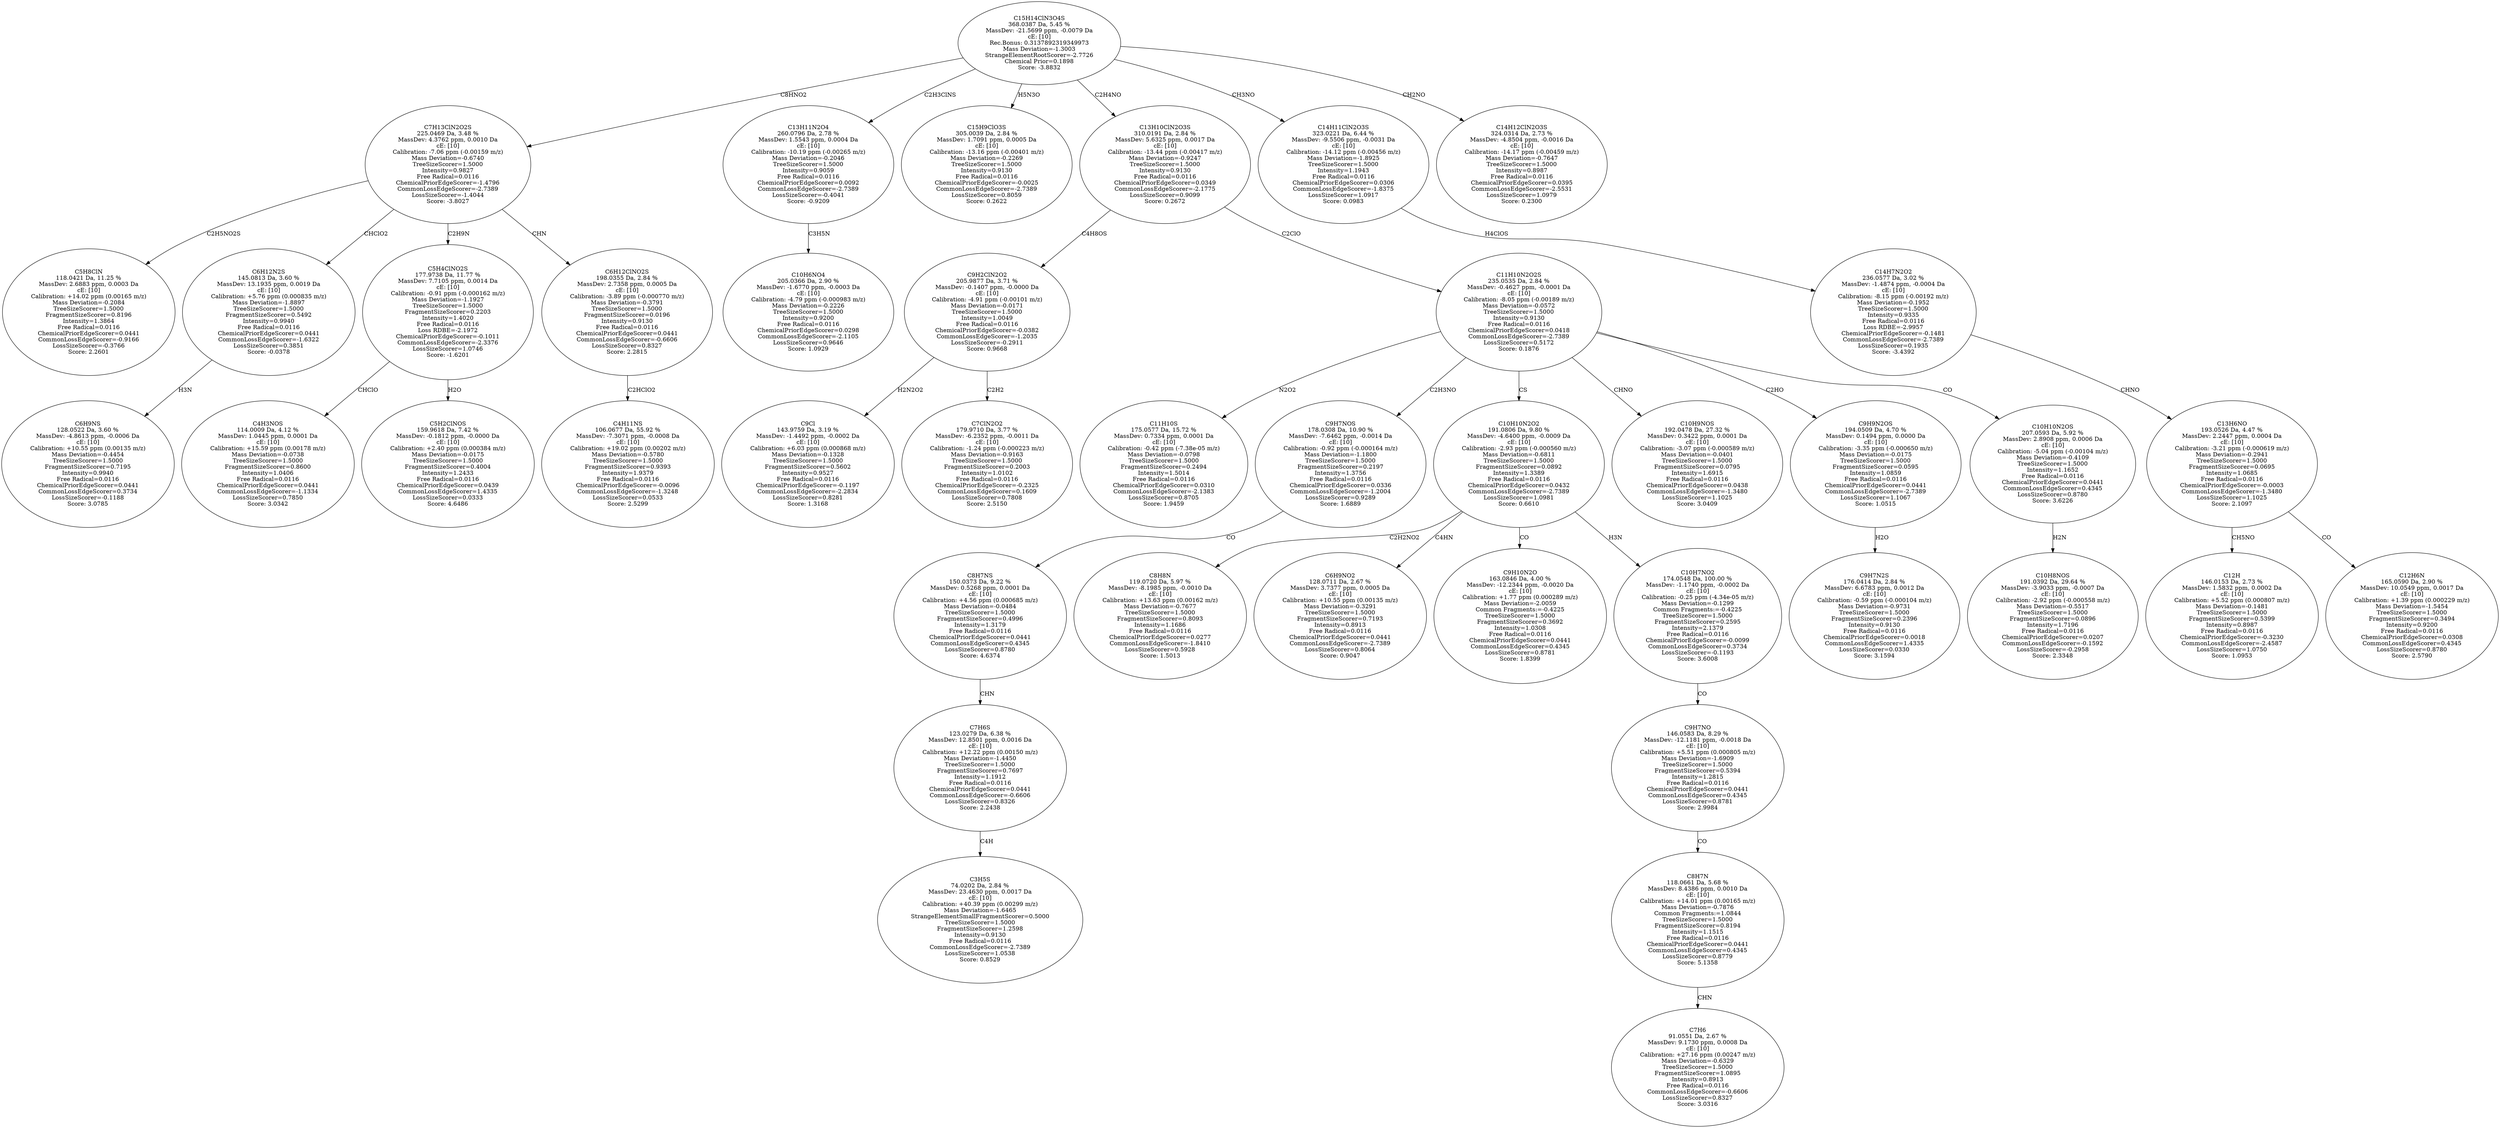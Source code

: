 strict digraph {
v1 [label="C5H8ClN\n118.0421 Da, 11.25 %\nMassDev: 2.6883 ppm, 0.0003 Da\ncE: [10]\nCalibration: +14.02 ppm (0.00165 m/z)\nMass Deviation=-0.2084\nTreeSizeScorer=1.5000\nFragmentSizeScorer=0.8196\nIntensity=1.3864\nFree Radical=0.0116\nChemicalPriorEdgeScorer=0.0441\nCommonLossEdgeScorer=-0.9166\nLossSizeScorer=-0.3766\nScore: 2.2601"];
v2 [label="C6H9NS\n128.0522 Da, 3.60 %\nMassDev: -4.8613 ppm, -0.0006 Da\ncE: [10]\nCalibration: +10.55 ppm (0.00135 m/z)\nMass Deviation=-0.4454\nTreeSizeScorer=1.5000\nFragmentSizeScorer=0.7195\nIntensity=0.9940\nFree Radical=0.0116\nChemicalPriorEdgeScorer=0.0441\nCommonLossEdgeScorer=0.3734\nLossSizeScorer=-0.1188\nScore: 3.0785"];
v3 [label="C6H12N2S\n145.0813 Da, 3.60 %\nMassDev: 13.1935 ppm, 0.0019 Da\ncE: [10]\nCalibration: +5.76 ppm (0.000835 m/z)\nMass Deviation=-1.8897\nTreeSizeScorer=1.5000\nFragmentSizeScorer=0.5492\nIntensity=0.9940\nFree Radical=0.0116\nChemicalPriorEdgeScorer=0.0441\nCommonLossEdgeScorer=-1.6322\nLossSizeScorer=0.3851\nScore: -0.0378"];
v4 [label="C4H3NOS\n114.0009 Da, 4.12 %\nMassDev: 1.0445 ppm, 0.0001 Da\ncE: [10]\nCalibration: +15.59 ppm (0.00178 m/z)\nMass Deviation=-0.0738\nTreeSizeScorer=1.5000\nFragmentSizeScorer=0.8600\nIntensity=1.0406\nFree Radical=0.0116\nChemicalPriorEdgeScorer=0.0441\nCommonLossEdgeScorer=-1.1334\nLossSizeScorer=0.7850\nScore: 3.0342"];
v5 [label="C5H2ClNOS\n159.9618 Da, 7.42 %\nMassDev: -0.1812 ppm, -0.0000 Da\ncE: [10]\nCalibration: +2.40 ppm (0.000384 m/z)\nMass Deviation=-0.0175\nTreeSizeScorer=1.5000\nFragmentSizeScorer=0.4004\nIntensity=1.2433\nFree Radical=0.0116\nChemicalPriorEdgeScorer=0.0439\nCommonLossEdgeScorer=1.4335\nLossSizeScorer=0.0333\nScore: 4.6486"];
v6 [label="C5H4ClNO2S\n177.9738 Da, 11.77 %\nMassDev: 7.7105 ppm, 0.0014 Da\ncE: [10]\nCalibration: -0.91 ppm (-0.000162 m/z)\nMass Deviation=-1.1927\nTreeSizeScorer=1.5000\nFragmentSizeScorer=0.2203\nIntensity=1.4020\nFree Radical=0.0116\nLoss RDBE=-2.1972\nChemicalPriorEdgeScorer=-0.1011\nCommonLossEdgeScorer=-2.3376\nLossSizeScorer=1.0746\nScore: -1.6201"];
v7 [label="C4H11NS\n106.0677 Da, 55.92 %\nMassDev: -7.3071 ppm, -0.0008 Da\ncE: [10]\nCalibration: +19.02 ppm (0.00202 m/z)\nMass Deviation=-0.5780\nTreeSizeScorer=1.5000\nFragmentSizeScorer=0.9393\nIntensity=1.9379\nFree Radical=0.0116\nChemicalPriorEdgeScorer=-0.0096\nCommonLossEdgeScorer=-1.3248\nLossSizeScorer=0.0533\nScore: 2.5299"];
v8 [label="C6H12ClNO2S\n198.0355 Da, 2.84 %\nMassDev: 2.7358 ppm, 0.0005 Da\ncE: [10]\nCalibration: -3.89 ppm (-0.000770 m/z)\nMass Deviation=-0.3791\nTreeSizeScorer=1.5000\nFragmentSizeScorer=0.0196\nIntensity=0.9130\nFree Radical=0.0116\nChemicalPriorEdgeScorer=0.0441\nCommonLossEdgeScorer=-0.6606\nLossSizeScorer=0.8327\nScore: 2.2815"];
v9 [label="C7H13ClN2O2S\n225.0469 Da, 3.48 %\nMassDev: 4.3762 ppm, 0.0010 Da\ncE: [10]\nCalibration: -7.06 ppm (-0.00159 m/z)\nMass Deviation=-0.6740\nTreeSizeScorer=1.5000\nIntensity=0.9827\nFree Radical=0.0116\nChemicalPriorEdgeScorer=-1.4796\nCommonLossEdgeScorer=-2.7389\nLossSizeScorer=-1.4044\nScore: -3.8027"];
v10 [label="C10H6NO4\n205.0366 Da, 2.90 %\nMassDev: -1.6770 ppm, -0.0003 Da\ncE: [10]\nCalibration: -4.79 ppm (-0.000983 m/z)\nMass Deviation=-0.2226\nTreeSizeScorer=1.5000\nIntensity=0.9200\nFree Radical=0.0116\nChemicalPriorEdgeScorer=0.0298\nCommonLossEdgeScorer=-2.1105\nLossSizeScorer=0.9646\nScore: 1.0929"];
v11 [label="C13H11N2O4\n260.0796 Da, 2.78 %\nMassDev: 1.5543 ppm, 0.0004 Da\ncE: [10]\nCalibration: -10.19 ppm (-0.00265 m/z)\nMass Deviation=-0.2046\nTreeSizeScorer=1.5000\nIntensity=0.9059\nFree Radical=0.0116\nChemicalPriorEdgeScorer=0.0092\nCommonLossEdgeScorer=-2.7389\nLossSizeScorer=-0.4041\nScore: -0.9209"];
v12 [label="C15H9ClO3S\n305.0039 Da, 2.84 %\nMassDev: 1.7091 ppm, 0.0005 Da\ncE: [10]\nCalibration: -13.16 ppm (-0.00401 m/z)\nMass Deviation=-0.2269\nTreeSizeScorer=1.5000\nIntensity=0.9130\nFree Radical=0.0116\nChemicalPriorEdgeScorer=-0.0025\nCommonLossEdgeScorer=-2.7389\nLossSizeScorer=0.8059\nScore: 0.2622"];
v13 [label="C9Cl\n143.9759 Da, 3.19 %\nMassDev: -1.4492 ppm, -0.0002 Da\ncE: [10]\nCalibration: +6.03 ppm (0.000868 m/z)\nMass Deviation=-0.1328\nTreeSizeScorer=1.5000\nFragmentSizeScorer=0.5602\nIntensity=0.9527\nFree Radical=0.0116\nChemicalPriorEdgeScorer=-0.1197\nCommonLossEdgeScorer=-2.2834\nLossSizeScorer=0.8281\nScore: 1.3168"];
v14 [label="C7ClN2O2\n179.9710 Da, 3.77 %\nMassDev: -6.2352 ppm, -0.0011 Da\ncE: [10]\nCalibration: -1.24 ppm (-0.000223 m/z)\nMass Deviation=-0.9163\nTreeSizeScorer=1.5000\nFragmentSizeScorer=0.2003\nIntensity=1.0102\nFree Radical=0.0116\nChemicalPriorEdgeScorer=-0.2325\nCommonLossEdgeScorer=0.1609\nLossSizeScorer=0.7808\nScore: 2.5150"];
v15 [label="C9H2ClN2O2\n205.9877 Da, 3.71 %\nMassDev: -0.1407 ppm, -0.0000 Da\ncE: [10]\nCalibration: -4.91 ppm (-0.00101 m/z)\nMass Deviation=-0.0171\nTreeSizeScorer=1.5000\nIntensity=1.0049\nFree Radical=0.0116\nChemicalPriorEdgeScorer=-0.0382\nCommonLossEdgeScorer=-1.2035\nLossSizeScorer=-0.2911\nScore: 0.9668"];
v16 [label="C11H10S\n175.0577 Da, 15.72 %\nMassDev: 0.7334 ppm, 0.0001 Da\ncE: [10]\nCalibration: -0.42 ppm (-7.38e-05 m/z)\nMass Deviation=-0.0798\nTreeSizeScorer=1.5000\nFragmentSizeScorer=0.2494\nIntensity=1.5014\nFree Radical=0.0116\nChemicalPriorEdgeScorer=0.0310\nCommonLossEdgeScorer=-2.1383\nLossSizeScorer=0.8705\nScore: 1.9459"];
v17 [label="C3H5S\n74.0202 Da, 2.84 %\nMassDev: 23.4630 ppm, 0.0017 Da\ncE: [10]\nCalibration: +40.39 ppm (0.00299 m/z)\nMass Deviation=-1.6465\nStrangeElementSmallFragmentScorer=0.5000\nTreeSizeScorer=1.5000\nFragmentSizeScorer=1.2598\nIntensity=0.9130\nFree Radical=0.0116\nCommonLossEdgeScorer=-2.7389\nLossSizeScorer=1.0538\nScore: 0.8529"];
v18 [label="C7H6S\n123.0279 Da, 6.38 %\nMassDev: 12.8501 ppm, 0.0016 Da\ncE: [10]\nCalibration: +12.22 ppm (0.00150 m/z)\nMass Deviation=-1.4450\nTreeSizeScorer=1.5000\nFragmentSizeScorer=0.7697\nIntensity=1.1912\nFree Radical=0.0116\nChemicalPriorEdgeScorer=0.0441\nCommonLossEdgeScorer=-0.6606\nLossSizeScorer=0.8326\nScore: 2.2438"];
v19 [label="C8H7NS\n150.0373 Da, 9.22 %\nMassDev: 0.5268 ppm, 0.0001 Da\ncE: [10]\nCalibration: +4.56 ppm (0.000685 m/z)\nMass Deviation=-0.0484\nTreeSizeScorer=1.5000\nFragmentSizeScorer=0.4996\nIntensity=1.3179\nFree Radical=0.0116\nChemicalPriorEdgeScorer=0.0441\nCommonLossEdgeScorer=0.4345\nLossSizeScorer=0.8780\nScore: 4.6374"];
v20 [label="C9H7NOS\n178.0308 Da, 10.90 %\nMassDev: -7.6462 ppm, -0.0014 Da\ncE: [10]\nCalibration: -0.92 ppm (-0.000164 m/z)\nMass Deviation=-1.1800\nTreeSizeScorer=1.5000\nFragmentSizeScorer=0.2197\nIntensity=1.3756\nFree Radical=0.0116\nChemicalPriorEdgeScorer=0.0336\nCommonLossEdgeScorer=-1.2004\nLossSizeScorer=0.9289\nScore: 1.6889"];
v21 [label="C8H8N\n119.0720 Da, 5.97 %\nMassDev: -8.1985 ppm, -0.0010 Da\ncE: [10]\nCalibration: +13.63 ppm (0.00162 m/z)\nMass Deviation=-0.7677\nTreeSizeScorer=1.5000\nFragmentSizeScorer=0.8093\nIntensity=1.1686\nFree Radical=0.0116\nChemicalPriorEdgeScorer=0.0277\nCommonLossEdgeScorer=-1.8410\nLossSizeScorer=0.5928\nScore: 1.5013"];
v22 [label="C6H9NO2\n128.0711 Da, 2.67 %\nMassDev: 3.7377 ppm, 0.0005 Da\ncE: [10]\nCalibration: +10.55 ppm (0.00135 m/z)\nMass Deviation=-0.3291\nTreeSizeScorer=1.5000\nFragmentSizeScorer=0.7193\nIntensity=0.8913\nFree Radical=0.0116\nChemicalPriorEdgeScorer=0.0441\nCommonLossEdgeScorer=-2.7389\nLossSizeScorer=0.8064\nScore: 0.9047"];
v23 [label="C9H10N2O\n163.0846 Da, 4.00 %\nMassDev: -12.2344 ppm, -0.0020 Da\ncE: [10]\nCalibration: +1.77 ppm (0.000289 m/z)\nMass Deviation=-2.0059\nCommon Fragments:=-0.4225\nTreeSizeScorer=1.5000\nFragmentSizeScorer=0.3692\nIntensity=1.0308\nFree Radical=0.0116\nChemicalPriorEdgeScorer=0.0441\nCommonLossEdgeScorer=0.4345\nLossSizeScorer=0.8781\nScore: 1.8399"];
v24 [label="C7H6\n91.0551 Da, 2.67 %\nMassDev: 9.1730 ppm, 0.0008 Da\ncE: [10]\nCalibration: +27.16 ppm (0.00247 m/z)\nMass Deviation=-0.6329\nTreeSizeScorer=1.5000\nFragmentSizeScorer=1.0895\nIntensity=0.8913\nFree Radical=0.0116\nCommonLossEdgeScorer=-0.6606\nLossSizeScorer=0.8327\nScore: 3.0316"];
v25 [label="C8H7N\n118.0661 Da, 5.68 %\nMassDev: 8.4386 ppm, 0.0010 Da\ncE: [10]\nCalibration: +14.01 ppm (0.00165 m/z)\nMass Deviation=-0.7876\nCommon Fragments:=1.0844\nTreeSizeScorer=1.5000\nFragmentSizeScorer=0.8194\nIntensity=1.1515\nFree Radical=0.0116\nChemicalPriorEdgeScorer=0.0441\nCommonLossEdgeScorer=0.4345\nLossSizeScorer=0.8779\nScore: 5.1358"];
v26 [label="C9H7NO\n146.0583 Da, 8.29 %\nMassDev: -12.1181 ppm, -0.0018 Da\ncE: [10]\nCalibration: +5.51 ppm (0.000805 m/z)\nMass Deviation=-1.6909\nTreeSizeScorer=1.5000\nFragmentSizeScorer=0.5394\nIntensity=1.2815\nFree Radical=0.0116\nChemicalPriorEdgeScorer=0.0441\nCommonLossEdgeScorer=0.4345\nLossSizeScorer=0.8781\nScore: 2.9984"];
v27 [label="C10H7NO2\n174.0548 Da, 100.00 %\nMassDev: -1.1740 ppm, -0.0002 Da\ncE: [10]\nCalibration: -0.25 ppm (-4.34e-05 m/z)\nMass Deviation=-0.1299\nCommon Fragments:=-0.4225\nTreeSizeScorer=1.5000\nFragmentSizeScorer=0.2595\nIntensity=2.1379\nFree Radical=0.0116\nChemicalPriorEdgeScorer=-0.0099\nCommonLossEdgeScorer=0.3734\nLossSizeScorer=-0.1193\nScore: 3.6008"];
v28 [label="C10H10N2O2\n191.0806 Da, 9.80 %\nMassDev: -4.6400 ppm, -0.0009 Da\ncE: [10]\nCalibration: -2.93 ppm (-0.000560 m/z)\nMass Deviation=-0.6811\nTreeSizeScorer=1.5000\nFragmentSizeScorer=0.0892\nIntensity=1.3389\nFree Radical=0.0116\nChemicalPriorEdgeScorer=0.0432\nCommonLossEdgeScorer=-2.7389\nLossSizeScorer=1.0981\nScore: 0.6610"];
v29 [label="C10H9NOS\n192.0478 Da, 27.32 %\nMassDev: 0.3422 ppm, 0.0001 Da\ncE: [10]\nCalibration: -3.07 ppm (-0.000589 m/z)\nMass Deviation=-0.0401\nTreeSizeScorer=1.5000\nFragmentSizeScorer=0.0795\nIntensity=1.6915\nFree Radical=0.0116\nChemicalPriorEdgeScorer=0.0438\nCommonLossEdgeScorer=-1.3480\nLossSizeScorer=1.1025\nScore: 3.0409"];
v30 [label="C9H7N2S\n176.0414 Da, 2.84 %\nMassDev: 6.6783 ppm, 0.0012 Da\ncE: [10]\nCalibration: -0.59 ppm (-0.000104 m/z)\nMass Deviation=-0.9731\nTreeSizeScorer=1.5000\nFragmentSizeScorer=0.2396\nIntensity=0.9130\nFree Radical=0.0116\nChemicalPriorEdgeScorer=0.0018\nCommonLossEdgeScorer=1.4335\nLossSizeScorer=0.0330\nScore: 3.1594"];
v31 [label="C9H9N2OS\n194.0509 Da, 4.70 %\nMassDev: 0.1494 ppm, 0.0000 Da\ncE: [10]\nCalibration: -3.35 ppm (-0.000650 m/z)\nMass Deviation=-0.0175\nTreeSizeScorer=1.5000\nFragmentSizeScorer=0.0595\nIntensity=1.0859\nFree Radical=0.0116\nChemicalPriorEdgeScorer=0.0441\nCommonLossEdgeScorer=-2.7389\nLossSizeScorer=1.1067\nScore: 1.0515"];
v32 [label="C10H8NOS\n191.0392 Da, 29.64 %\nMassDev: -3.9033 ppm, -0.0007 Da\ncE: [10]\nCalibration: -2.92 ppm (-0.000558 m/z)\nMass Deviation=-0.5517\nTreeSizeScorer=1.5000\nFragmentSizeScorer=0.0896\nIntensity=1.7196\nFree Radical=0.0116\nChemicalPriorEdgeScorer=0.0207\nCommonLossEdgeScorer=-0.1592\nLossSizeScorer=-0.2958\nScore: 2.3348"];
v33 [label="C10H10N2OS\n207.0593 Da, 5.92 %\nMassDev: 2.8908 ppm, 0.0006 Da\ncE: [10]\nCalibration: -5.04 ppm (-0.00104 m/z)\nMass Deviation=-0.4109\nTreeSizeScorer=1.5000\nIntensity=1.1652\nFree Radical=0.0116\nChemicalPriorEdgeScorer=0.0441\nCommonLossEdgeScorer=0.4345\nLossSizeScorer=0.8780\nScore: 3.6226"];
v34 [label="C11H10N2O2S\n235.0535 Da, 2.84 %\nMassDev: -0.4627 ppm, -0.0001 Da\ncE: [10]\nCalibration: -8.05 ppm (-0.00189 m/z)\nMass Deviation=-0.0572\nTreeSizeScorer=1.5000\nIntensity=0.9130\nFree Radical=0.0116\nChemicalPriorEdgeScorer=0.0418\nCommonLossEdgeScorer=-2.7389\nLossSizeScorer=0.5172\nScore: 0.1876"];
v35 [label="C13H10ClN2O3S\n310.0191 Da, 2.84 %\nMassDev: 5.6325 ppm, 0.0017 Da\ncE: [10]\nCalibration: -13.44 ppm (-0.00417 m/z)\nMass Deviation=-0.9247\nTreeSizeScorer=1.5000\nIntensity=0.9130\nFree Radical=0.0116\nChemicalPriorEdgeScorer=0.0349\nCommonLossEdgeScorer=-2.1775\nLossSizeScorer=0.9099\nScore: 0.2672"];
v36 [label="C12H\n146.0153 Da, 2.73 %\nMassDev: 1.5832 ppm, 0.0002 Da\ncE: [10]\nCalibration: +5.52 ppm (0.000807 m/z)\nMass Deviation=-0.1481\nTreeSizeScorer=1.5000\nFragmentSizeScorer=0.5399\nIntensity=0.8987\nFree Radical=0.0116\nChemicalPriorEdgeScorer=-0.3230\nCommonLossEdgeScorer=-2.4587\nLossSizeScorer=1.0750\nScore: 1.0953"];
v37 [label="C12H6N\n165.0590 Da, 2.90 %\nMassDev: 10.0549 ppm, 0.0017 Da\ncE: [10]\nCalibration: +1.39 ppm (0.000229 m/z)\nMass Deviation=-1.5454\nTreeSizeScorer=1.5000\nFragmentSizeScorer=0.3494\nIntensity=0.9200\nFree Radical=0.0116\nChemicalPriorEdgeScorer=0.0308\nCommonLossEdgeScorer=0.4345\nLossSizeScorer=0.8780\nScore: 2.5790"];
v38 [label="C13H6NO\n193.0526 Da, 4.47 %\nMassDev: 2.2447 ppm, 0.0004 Da\ncE: [10]\nCalibration: -3.21 ppm (-0.000619 m/z)\nMass Deviation=-0.2941\nTreeSizeScorer=1.5000\nFragmentSizeScorer=0.0695\nIntensity=1.0685\nFree Radical=0.0116\nChemicalPriorEdgeScorer=-0.0003\nCommonLossEdgeScorer=-1.3480\nLossSizeScorer=1.1025\nScore: 2.1097"];
v39 [label="C14H7N2O2\n236.0577 Da, 3.02 %\nMassDev: -1.4874 ppm, -0.0004 Da\ncE: [10]\nCalibration: -8.15 ppm (-0.00192 m/z)\nMass Deviation=-0.1952\nTreeSizeScorer=1.5000\nIntensity=0.9335\nFree Radical=0.0116\nLoss RDBE=-2.9957\nChemicalPriorEdgeScorer=-0.1481\nCommonLossEdgeScorer=-2.7389\nLossSizeScorer=0.1935\nScore: -3.4392"];
v40 [label="C14H11ClN2O3S\n323.0221 Da, 6.44 %\nMassDev: -9.5506 ppm, -0.0031 Da\ncE: [10]\nCalibration: -14.12 ppm (-0.00456 m/z)\nMass Deviation=-1.8925\nTreeSizeScorer=1.5000\nIntensity=1.1943\nFree Radical=0.0116\nChemicalPriorEdgeScorer=0.0306\nCommonLossEdgeScorer=-1.8375\nLossSizeScorer=1.0917\nScore: 0.0983"];
v41 [label="C14H12ClN2O3S\n324.0314 Da, 2.73 %\nMassDev: -4.8504 ppm, -0.0016 Da\ncE: [10]\nCalibration: -14.17 ppm (-0.00459 m/z)\nMass Deviation=-0.7647\nTreeSizeScorer=1.5000\nIntensity=0.8987\nFree Radical=0.0116\nChemicalPriorEdgeScorer=0.0395\nCommonLossEdgeScorer=-2.5531\nLossSizeScorer=1.0979\nScore: 0.2300"];
v42 [label="C15H14ClN3O4S\n368.0387 Da, 5.45 %\nMassDev: -21.5699 ppm, -0.0079 Da\ncE: [10]\nRec.Bonus: 0.3137892319349973\nMass Deviation=-1.3003\nStrangeElementRootScorer=-2.7726\nChemical Prior=0.1898\nScore: -3.8832"];
v9 -> v1 [label="C2H5NO2S"];
v3 -> v2 [label="H3N"];
v9 -> v3 [label="CHClO2"];
v6 -> v4 [label="CHClO"];
v6 -> v5 [label="H2O"];
v9 -> v6 [label="C2H9N"];
v8 -> v7 [label="C2HClO2"];
v9 -> v8 [label="CHN"];
v42 -> v9 [label="C8HNO2"];
v11 -> v10 [label="C3H5N"];
v42 -> v11 [label="C2H3ClNS"];
v42 -> v12 [label="H5N3O"];
v15 -> v13 [label="H2N2O2"];
v15 -> v14 [label="C2H2"];
v35 -> v15 [label="C4H8OS"];
v34 -> v16 [label="N2O2"];
v18 -> v17 [label="C4H"];
v19 -> v18 [label="CHN"];
v20 -> v19 [label="CO"];
v34 -> v20 [label="C2H3NO"];
v28 -> v21 [label="C2H2NO2"];
v28 -> v22 [label="C4HN"];
v28 -> v23 [label="CO"];
v25 -> v24 [label="CHN"];
v26 -> v25 [label="CO"];
v27 -> v26 [label="CO"];
v28 -> v27 [label="H3N"];
v34 -> v28 [label="CS"];
v34 -> v29 [label="CHNO"];
v31 -> v30 [label="H2O"];
v34 -> v31 [label="C2HO"];
v33 -> v32 [label="H2N"];
v34 -> v33 [label="CO"];
v35 -> v34 [label="C2ClO"];
v42 -> v35 [label="C2H4NO"];
v38 -> v36 [label="CH5NO"];
v38 -> v37 [label="CO"];
v39 -> v38 [label="CHNO"];
v40 -> v39 [label="H4ClOS"];
v42 -> v40 [label="CH3NO"];
v42 -> v41 [label="CH2NO"];
}